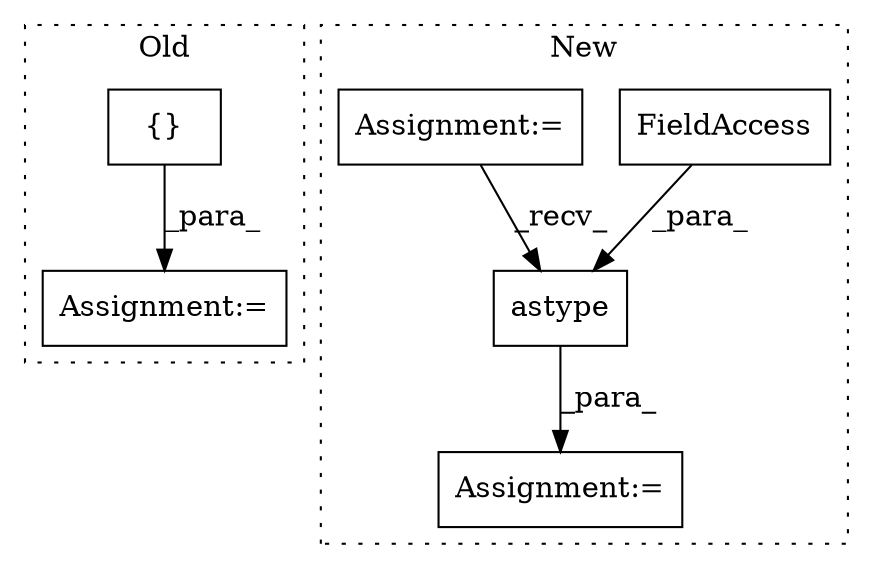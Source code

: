 digraph G {
subgraph cluster0 {
1 [label="{}" a="4" s="242,272" l="1,1" shape="box"];
4 [label="Assignment:=" a="7" s="218" l="1" shape="box"];
label = "Old";
style="dotted";
}
subgraph cluster1 {
2 [label="astype" a="32" s="2002,2020" l="7,1" shape="box"];
3 [label="Assignment:=" a="7" s="1991" l="1" shape="box"];
5 [label="FieldAccess" a="22" s="2009" l="11" shape="box"];
6 [label="Assignment:=" a="7" s="1959" l="1" shape="box"];
label = "New";
style="dotted";
}
1 -> 4 [label="_para_"];
2 -> 3 [label="_para_"];
5 -> 2 [label="_para_"];
6 -> 2 [label="_recv_"];
}